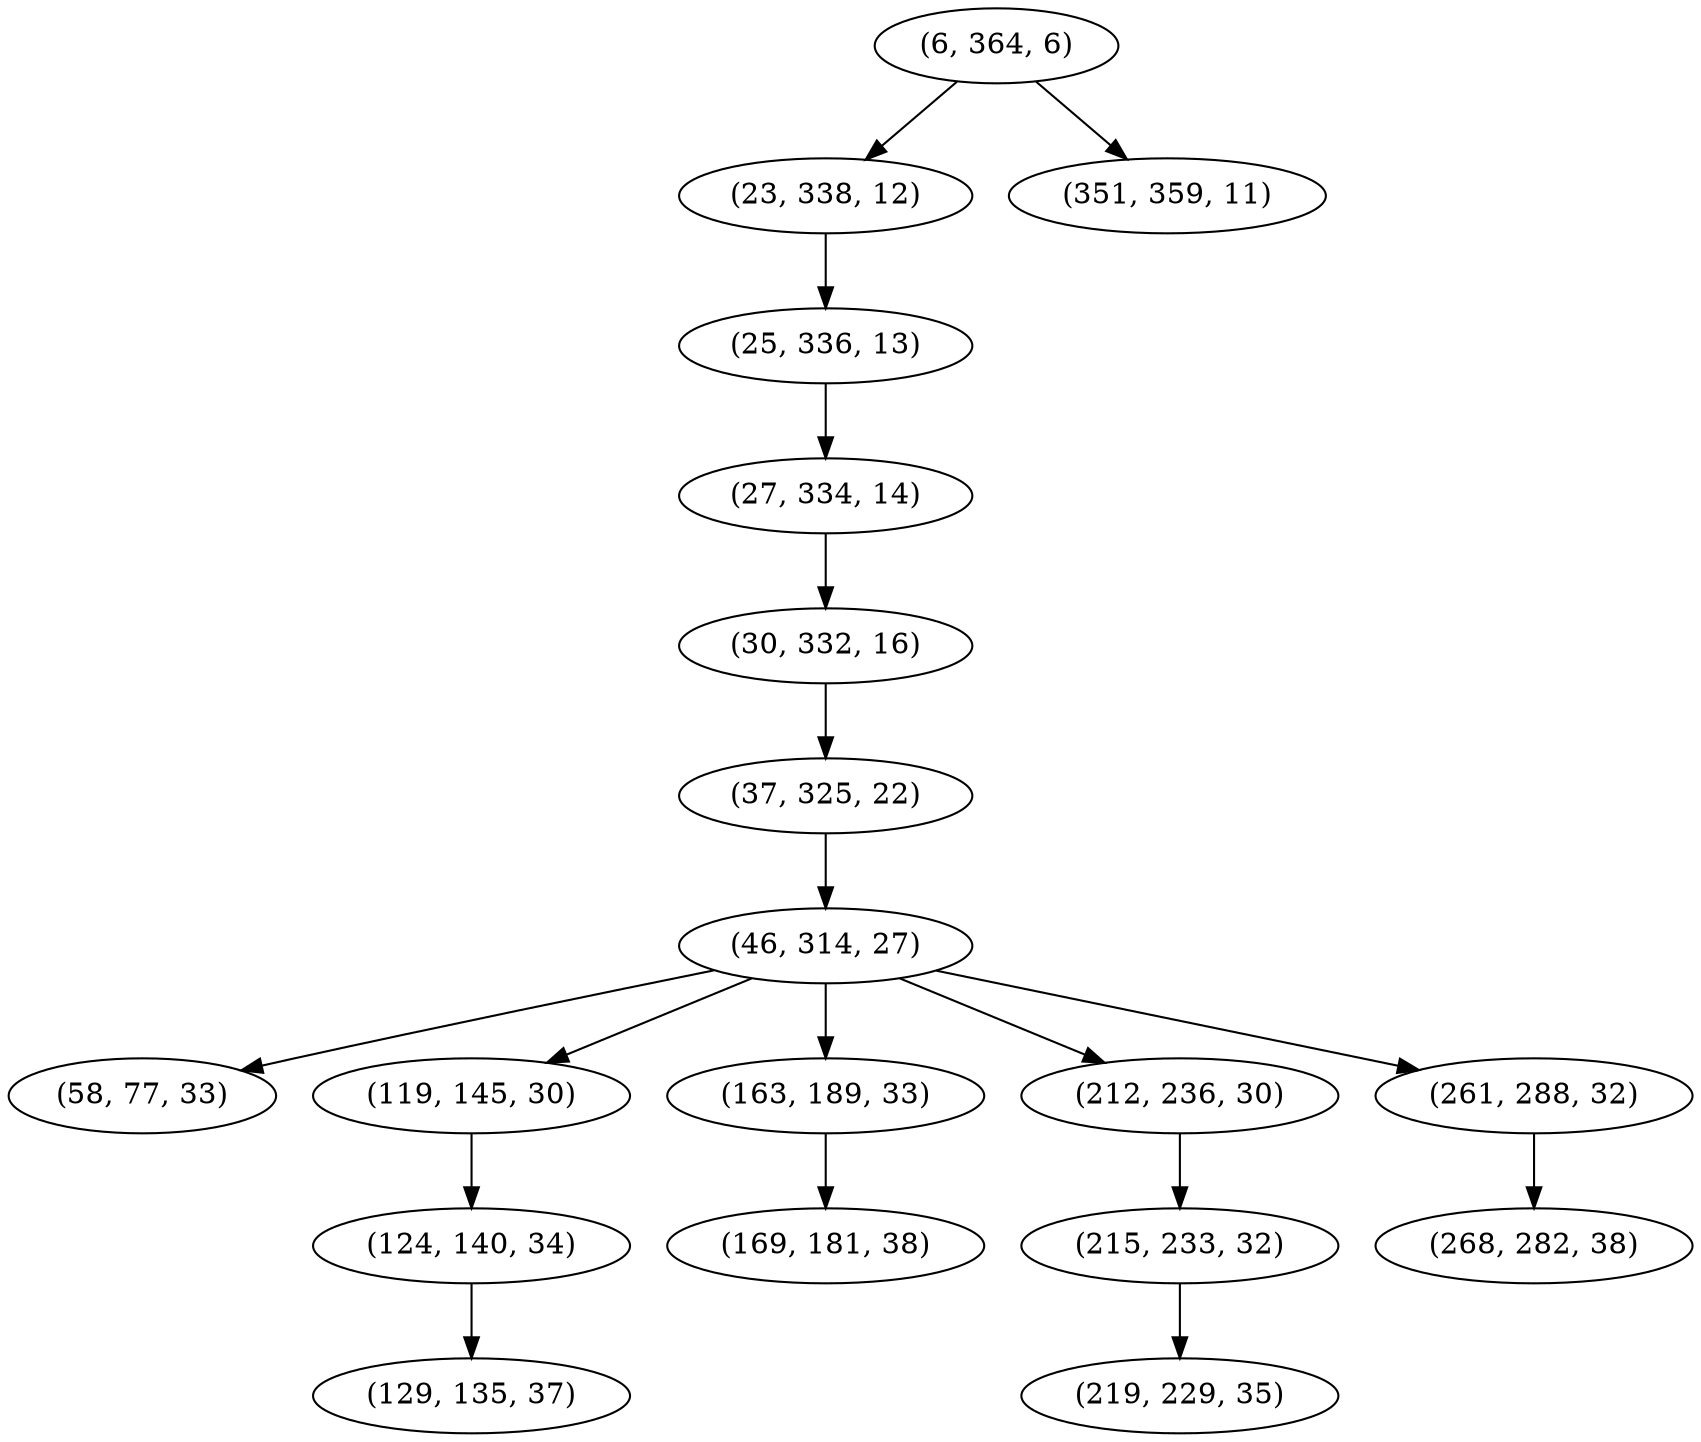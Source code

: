 digraph tree {
    "(6, 364, 6)";
    "(23, 338, 12)";
    "(25, 336, 13)";
    "(27, 334, 14)";
    "(30, 332, 16)";
    "(37, 325, 22)";
    "(46, 314, 27)";
    "(58, 77, 33)";
    "(119, 145, 30)";
    "(124, 140, 34)";
    "(129, 135, 37)";
    "(163, 189, 33)";
    "(169, 181, 38)";
    "(212, 236, 30)";
    "(215, 233, 32)";
    "(219, 229, 35)";
    "(261, 288, 32)";
    "(268, 282, 38)";
    "(351, 359, 11)";
    "(6, 364, 6)" -> "(23, 338, 12)";
    "(6, 364, 6)" -> "(351, 359, 11)";
    "(23, 338, 12)" -> "(25, 336, 13)";
    "(25, 336, 13)" -> "(27, 334, 14)";
    "(27, 334, 14)" -> "(30, 332, 16)";
    "(30, 332, 16)" -> "(37, 325, 22)";
    "(37, 325, 22)" -> "(46, 314, 27)";
    "(46, 314, 27)" -> "(58, 77, 33)";
    "(46, 314, 27)" -> "(119, 145, 30)";
    "(46, 314, 27)" -> "(163, 189, 33)";
    "(46, 314, 27)" -> "(212, 236, 30)";
    "(46, 314, 27)" -> "(261, 288, 32)";
    "(119, 145, 30)" -> "(124, 140, 34)";
    "(124, 140, 34)" -> "(129, 135, 37)";
    "(163, 189, 33)" -> "(169, 181, 38)";
    "(212, 236, 30)" -> "(215, 233, 32)";
    "(215, 233, 32)" -> "(219, 229, 35)";
    "(261, 288, 32)" -> "(268, 282, 38)";
}
